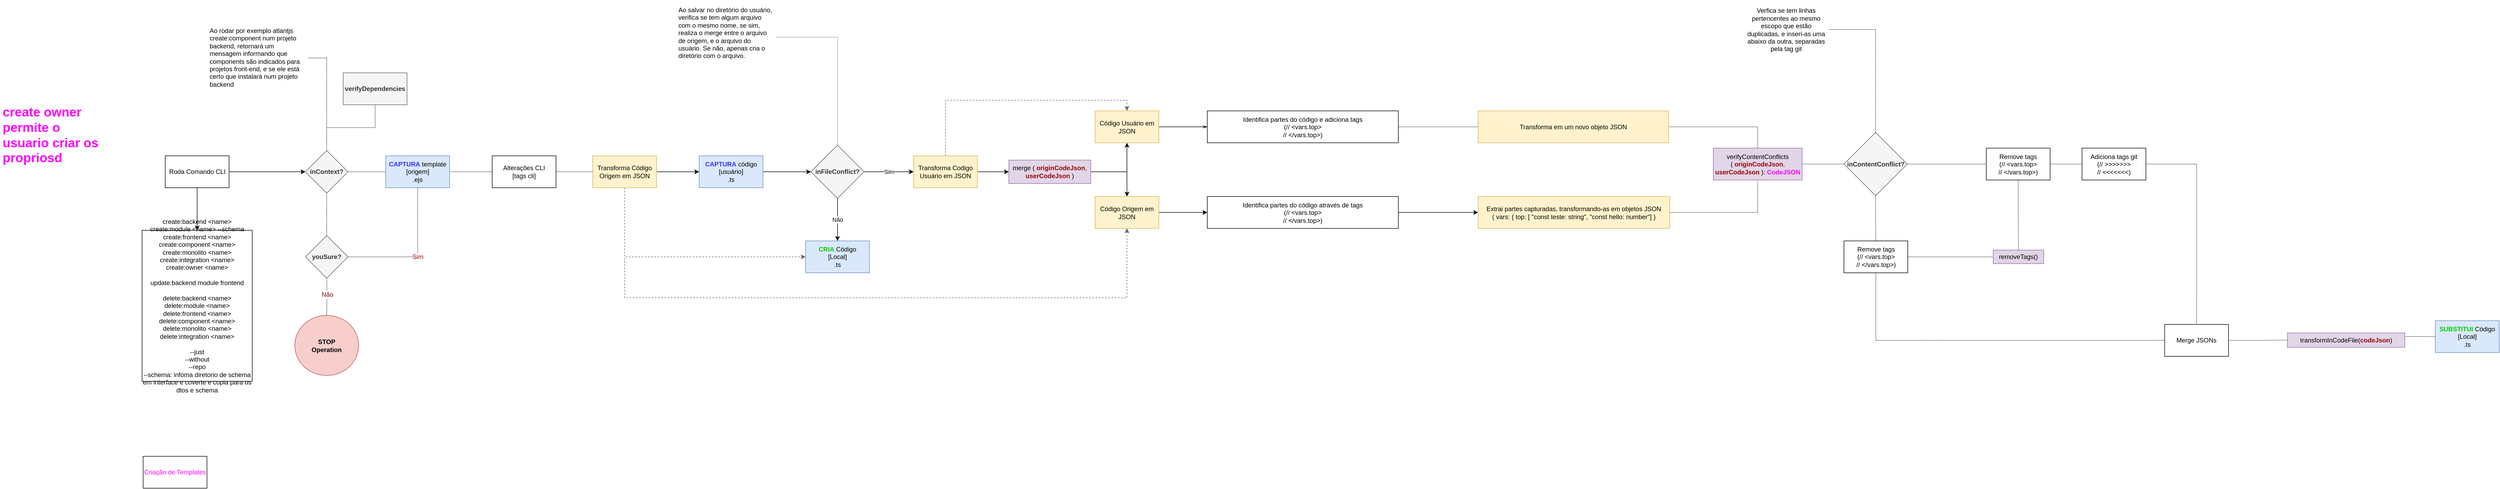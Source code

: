 <mxfile version="20.2.0" type="github">
  <diagram id="BnmF_AK0YvOshNtcrw-g" name="Página-1">
    <mxGraphModel dx="3195" dy="1173" grid="0" gridSize="10" guides="1" tooltips="1" connect="1" arrows="1" fold="1" page="0" pageScale="1" pageWidth="827" pageHeight="1169" math="0" shadow="0">
      <root>
        <mxCell id="0" />
        <mxCell id="1" parent="0" />
        <mxCell id="cyFt_1vXVeOcTQ0V9GpX-9" value="" style="edgeStyle=orthogonalEdgeStyle;rounded=0;orthogonalLoop=1;jettySize=auto;html=1;" edge="1" parent="1" source="cyFt_1vXVeOcTQ0V9GpX-1" target="cyFt_1vXVeOcTQ0V9GpX-8">
          <mxGeometry relative="1" as="geometry" />
        </mxCell>
        <mxCell id="cyFt_1vXVeOcTQ0V9GpX-63" style="edgeStyle=orthogonalEdgeStyle;rounded=0;orthogonalLoop=1;jettySize=auto;html=1;exitX=1;exitY=0.5;exitDx=0;exitDy=0;entryX=0.5;entryY=1;entryDx=0;entryDy=0;fontSize=10;startArrow=none;startFill=0;endArrow=classic;endFill=1;strokeWidth=1;" edge="1" parent="1" source="cyFt_1vXVeOcTQ0V9GpX-1" target="cyFt_1vXVeOcTQ0V9GpX-61">
          <mxGeometry relative="1" as="geometry" />
        </mxCell>
        <mxCell id="cyFt_1vXVeOcTQ0V9GpX-1" value="merge ( &lt;font color=&quot;#990000&quot;&gt;&lt;b&gt;originCodeJson&lt;/b&gt;, &lt;b&gt;userCodeJson&lt;/b&gt;&lt;/font&gt; )" style="rounded=0;whiteSpace=wrap;html=1;fillColor=#e1d5e7;strokeColor=#9673a6;" vertex="1" parent="1">
          <mxGeometry x="813" y="54" width="154" height="44" as="geometry" />
        </mxCell>
        <mxCell id="cyFt_1vXVeOcTQ0V9GpX-60" style="edgeStyle=orthogonalEdgeStyle;rounded=0;orthogonalLoop=1;jettySize=auto;html=1;exitX=1;exitY=0.5;exitDx=0;exitDy=0;fontSize=10;startArrow=none;startFill=0;endArrow=classic;endFill=1;strokeWidth=1;" edge="1" parent="1" source="cyFt_1vXVeOcTQ0V9GpX-2" target="cyFt_1vXVeOcTQ0V9GpX-1">
          <mxGeometry relative="1" as="geometry" />
        </mxCell>
        <mxCell id="cyFt_1vXVeOcTQ0V9GpX-65" style="edgeStyle=orthogonalEdgeStyle;rounded=0;orthogonalLoop=1;jettySize=auto;html=1;exitX=0.5;exitY=0;exitDx=0;exitDy=0;entryX=0.5;entryY=0;entryDx=0;entryDy=0;fontSize=10;startArrow=none;startFill=0;endArrow=classic;endFill=1;strokeWidth=1;dashed=1;fillColor=#f5f5f5;strokeColor=#666666;" edge="1" parent="1" source="cyFt_1vXVeOcTQ0V9GpX-2" target="cyFt_1vXVeOcTQ0V9GpX-61">
          <mxGeometry relative="1" as="geometry" />
        </mxCell>
        <mxCell id="cyFt_1vXVeOcTQ0V9GpX-2" value="Transforma Codigo Usuário em JSON&lt;br&gt;" style="whiteSpace=wrap;html=1;rounded=0;fillColor=#fff2cc;strokeColor=#d6b656;" vertex="1" parent="1">
          <mxGeometry x="634" y="46" width="120" height="60" as="geometry" />
        </mxCell>
        <mxCell id="cyFt_1vXVeOcTQ0V9GpX-62" value="" style="edgeStyle=orthogonalEdgeStyle;rounded=0;orthogonalLoop=1;jettySize=auto;html=1;fontSize=10;startArrow=openThin;startFill=0;endArrow=none;endFill=0;strokeWidth=1;" edge="1" parent="1" source="cyFt_1vXVeOcTQ0V9GpX-4" target="cyFt_1vXVeOcTQ0V9GpX-61">
          <mxGeometry relative="1" as="geometry" />
        </mxCell>
        <mxCell id="cyFt_1vXVeOcTQ0V9GpX-80" value="" style="edgeStyle=orthogonalEdgeStyle;rounded=0;orthogonalLoop=1;jettySize=auto;html=1;dashed=1;dashPattern=1 1;fontSize=12;fontColor=#000000;startArrow=none;startFill=0;endArrow=none;endFill=0;strokeWidth=1;" edge="1" parent="1" source="cyFt_1vXVeOcTQ0V9GpX-4" target="cyFt_1vXVeOcTQ0V9GpX-79">
          <mxGeometry relative="1" as="geometry" />
        </mxCell>
        <mxCell id="cyFt_1vXVeOcTQ0V9GpX-4" value="Identifica partes do código e adiciona tags&lt;br&gt;(// &amp;lt;vars.top&amp;gt;&lt;br&gt;// &amp;lt;/vars.top&amp;gt;)" style="whiteSpace=wrap;html=1;rounded=0;" vertex="1" parent="1">
          <mxGeometry x="1186" y="-38.5" width="359" height="60" as="geometry" />
        </mxCell>
        <mxCell id="cyFt_1vXVeOcTQ0V9GpX-11" value="" style="edgeStyle=orthogonalEdgeStyle;rounded=0;orthogonalLoop=1;jettySize=auto;html=1;strokeWidth=1;" edge="1" parent="1" source="cyFt_1vXVeOcTQ0V9GpX-8" target="cyFt_1vXVeOcTQ0V9GpX-10">
          <mxGeometry relative="1" as="geometry" />
        </mxCell>
        <mxCell id="cyFt_1vXVeOcTQ0V9GpX-8" value="Código Origem em JSON" style="whiteSpace=wrap;html=1;rounded=0;fillColor=#fff2cc;strokeColor=#d6b656;" vertex="1" parent="1">
          <mxGeometry x="975" y="122.5" width="120" height="60" as="geometry" />
        </mxCell>
        <mxCell id="cyFt_1vXVeOcTQ0V9GpX-13" value="" style="edgeStyle=orthogonalEdgeStyle;rounded=0;orthogonalLoop=1;jettySize=auto;html=1;strokeWidth=1;" edge="1" parent="1" source="cyFt_1vXVeOcTQ0V9GpX-10" target="cyFt_1vXVeOcTQ0V9GpX-12">
          <mxGeometry relative="1" as="geometry" />
        </mxCell>
        <mxCell id="cyFt_1vXVeOcTQ0V9GpX-10" value="Identifica partes do código através de tags &lt;br&gt;(// &amp;lt;vars.top&amp;gt;&lt;br&gt;// &amp;lt;/vars.top&amp;gt;)" style="whiteSpace=wrap;html=1;rounded=0;" vertex="1" parent="1">
          <mxGeometry x="1186" y="122.5" width="359" height="60" as="geometry" />
        </mxCell>
        <mxCell id="cyFt_1vXVeOcTQ0V9GpX-76" value="" style="edgeStyle=orthogonalEdgeStyle;rounded=0;orthogonalLoop=1;jettySize=auto;html=1;dashed=1;dashPattern=1 1;fontSize=12;fontColor=#00CC00;startArrow=none;startFill=0;endArrow=none;endFill=0;strokeWidth=1;" edge="1" parent="1" source="cyFt_1vXVeOcTQ0V9GpX-12" target="cyFt_1vXVeOcTQ0V9GpX-75">
          <mxGeometry relative="1" as="geometry" />
        </mxCell>
        <mxCell id="cyFt_1vXVeOcTQ0V9GpX-12" value="Extrai partes capturadas, transformando-as em objetos JSON&lt;br&gt;( vars: { top: [ &quot;const teste: string&quot;, &quot;const hello: number&quot;] }" style="whiteSpace=wrap;html=1;rounded=0;fillColor=#fff2cc;strokeColor=#d6b656;" vertex="1" parent="1">
          <mxGeometry x="1695" y="122.5" width="360" height="60" as="geometry" />
        </mxCell>
        <mxCell id="cyFt_1vXVeOcTQ0V9GpX-22" value="" style="edgeStyle=orthogonalEdgeStyle;rounded=0;orthogonalLoop=1;jettySize=auto;html=1;" edge="1" parent="1" source="cyFt_1vXVeOcTQ0V9GpX-17" target="cyFt_1vXVeOcTQ0V9GpX-21">
          <mxGeometry relative="1" as="geometry" />
        </mxCell>
        <mxCell id="cyFt_1vXVeOcTQ0V9GpX-55" style="edgeStyle=orthogonalEdgeStyle;rounded=0;orthogonalLoop=1;jettySize=auto;html=1;exitX=0.5;exitY=1;exitDx=0;exitDy=0;entryX=0;entryY=0.5;entryDx=0;entryDy=0;fontSize=12;startArrow=none;startFill=0;endArrow=classic;endFill=1;strokeWidth=1;dashed=1;fillColor=#f5f5f5;strokeColor=#666666;" edge="1" parent="1" source="cyFt_1vXVeOcTQ0V9GpX-17" target="cyFt_1vXVeOcTQ0V9GpX-25">
          <mxGeometry relative="1" as="geometry" />
        </mxCell>
        <mxCell id="cyFt_1vXVeOcTQ0V9GpX-64" style="edgeStyle=orthogonalEdgeStyle;rounded=0;orthogonalLoop=1;jettySize=auto;html=1;exitX=0.5;exitY=1;exitDx=0;exitDy=0;entryX=0.5;entryY=1;entryDx=0;entryDy=0;fontSize=10;startArrow=none;startFill=0;endArrow=classic;endFill=1;strokeWidth=1;dashed=1;fillColor=#f5f5f5;strokeColor=#666666;" edge="1" parent="1" source="cyFt_1vXVeOcTQ0V9GpX-17" target="cyFt_1vXVeOcTQ0V9GpX-8">
          <mxGeometry relative="1" as="geometry">
            <Array as="points">
              <mxPoint x="91" y="313" />
              <mxPoint x="1035" y="313" />
            </Array>
          </mxGeometry>
        </mxCell>
        <mxCell id="cyFt_1vXVeOcTQ0V9GpX-17" value="Transforma Código Origem em JSON" style="whiteSpace=wrap;html=1;rounded=0;fillColor=#fff2cc;strokeColor=#d6b656;" vertex="1" parent="1">
          <mxGeometry x="31" y="46" width="120" height="60" as="geometry" />
        </mxCell>
        <mxCell id="cyFt_1vXVeOcTQ0V9GpX-24" value="" style="edgeStyle=orthogonalEdgeStyle;rounded=0;orthogonalLoop=1;jettySize=auto;html=1;" edge="1" parent="1" source="cyFt_1vXVeOcTQ0V9GpX-21" target="cyFt_1vXVeOcTQ0V9GpX-23">
          <mxGeometry relative="1" as="geometry" />
        </mxCell>
        <mxCell id="cyFt_1vXVeOcTQ0V9GpX-21" value="&lt;b&gt;&lt;font color=&quot;#3333ff&quot;&gt;CAPTURA&lt;/font&gt;&lt;/b&gt; código&lt;br&gt;[usuário]&lt;br&gt;.ts" style="whiteSpace=wrap;html=1;rounded=0;fillColor=#dae8fc;strokeColor=#6c8ebf;" vertex="1" parent="1">
          <mxGeometry x="231" y="46" width="120" height="60" as="geometry" />
        </mxCell>
        <mxCell id="cyFt_1vXVeOcTQ0V9GpX-26" value="Não" style="edgeStyle=orthogonalEdgeStyle;rounded=0;orthogonalLoop=1;jettySize=auto;html=1;" edge="1" parent="1" source="cyFt_1vXVeOcTQ0V9GpX-23" target="cyFt_1vXVeOcTQ0V9GpX-25">
          <mxGeometry relative="1" as="geometry" />
        </mxCell>
        <mxCell id="cyFt_1vXVeOcTQ0V9GpX-28" value="Sim" style="edgeStyle=orthogonalEdgeStyle;rounded=0;orthogonalLoop=1;jettySize=auto;html=1;" edge="1" parent="1" source="cyFt_1vXVeOcTQ0V9GpX-23" target="cyFt_1vXVeOcTQ0V9GpX-2">
          <mxGeometry relative="1" as="geometry">
            <mxPoint x="591" y="76" as="targetPoint" />
          </mxGeometry>
        </mxCell>
        <mxCell id="cyFt_1vXVeOcTQ0V9GpX-23" value="inFileConflict?" style="rhombus;whiteSpace=wrap;html=1;rounded=0;fillColor=#f5f5f5;fontColor=#333333;strokeColor=#666666;fontStyle=1" vertex="1" parent="1">
          <mxGeometry x="441" y="26" width="100" height="100" as="geometry" />
        </mxCell>
        <mxCell id="cyFt_1vXVeOcTQ0V9GpX-25" value="&lt;b&gt;&lt;font color=&quot;#00cc00&quot;&gt;CRIA&lt;/font&gt;&lt;/b&gt; Código&lt;br&gt;[Local]&lt;br&gt;.ts" style="whiteSpace=wrap;html=1;rounded=0;fillColor=#dae8fc;strokeColor=#6c8ebf;fontStyle=0" vertex="1" parent="1">
          <mxGeometry x="431" y="206" width="120" height="60" as="geometry" />
        </mxCell>
        <mxCell id="cyFt_1vXVeOcTQ0V9GpX-117" style="edgeStyle=orthogonalEdgeStyle;rounded=0;orthogonalLoop=1;jettySize=auto;html=1;exitX=1;exitY=0.25;exitDx=0;exitDy=0;dashed=1;dashPattern=1 1;fontSize=12;fontColor=#FF00FF;startArrow=none;startFill=0;endArrow=none;endFill=0;strokeWidth=1;" edge="1" parent="1" source="cyFt_1vXVeOcTQ0V9GpX-36" target="cyFt_1vXVeOcTQ0V9GpX-105">
          <mxGeometry relative="1" as="geometry" />
        </mxCell>
        <mxCell id="cyFt_1vXVeOcTQ0V9GpX-36" value="transformInCodeFile(&lt;b&gt;&lt;font color=&quot;#990000&quot;&gt;codeJson&lt;/font&gt;&lt;/b&gt;)" style="whiteSpace=wrap;html=1;rounded=0;fillColor=#e1d5e7;strokeColor=#9673a6;fontStyle=0" vertex="1" parent="1">
          <mxGeometry x="3216" y="379" width="220.5" height="27" as="geometry" />
        </mxCell>
        <mxCell id="cyFt_1vXVeOcTQ0V9GpX-41" style="edgeStyle=orthogonalEdgeStyle;rounded=0;orthogonalLoop=1;jettySize=auto;html=1;exitX=1;exitY=0.5;exitDx=0;exitDy=0;dashed=1;startArrow=none;startFill=0;endArrow=none;endFill=0;strokeWidth=1;dashPattern=1 2;" edge="1" parent="1" source="cyFt_1vXVeOcTQ0V9GpX-40" target="cyFt_1vXVeOcTQ0V9GpX-23">
          <mxGeometry relative="1" as="geometry" />
        </mxCell>
        <mxCell id="cyFt_1vXVeOcTQ0V9GpX-40" value="&lt;p style=&quot;line-height: 1.2;&quot;&gt;&lt;/p&gt;&lt;p&gt;&lt;span style=&quot;background-color: initial; font-weight: normal; line-height: 1;&quot;&gt;&lt;font style=&quot;font-size: 12px;&quot;&gt;Ao salvar no diretório do usuário, verifica se tem algum arquivo com o mesmo nome, se sim, realiza o merge entre o arquivo de origem, e o arquivo do usuário. Se não, apenas cria o diretório com o arquivo.&lt;/font&gt;&lt;/span&gt;&lt;/p&gt;&lt;p&gt;&lt;/p&gt;" style="text;html=1;strokeColor=none;fillColor=none;spacing=5;spacingTop=-20;whiteSpace=wrap;overflow=hidden;rounded=0;align=left;" vertex="1" parent="1">
          <mxGeometry x="187" y="-237" width="190" height="120" as="geometry" />
        </mxCell>
        <mxCell id="cyFt_1vXVeOcTQ0V9GpX-44" value="" style="edgeStyle=orthogonalEdgeStyle;rounded=0;orthogonalLoop=1;jettySize=auto;html=1;fontSize=12;startArrow=none;startFill=0;endArrow=classic;endFill=1;strokeWidth=1;" edge="1" parent="1" source="cyFt_1vXVeOcTQ0V9GpX-42" target="cyFt_1vXVeOcTQ0V9GpX-43">
          <mxGeometry relative="1" as="geometry" />
        </mxCell>
        <mxCell id="cyFt_1vXVeOcTQ0V9GpX-59" value="" style="edgeStyle=orthogonalEdgeStyle;rounded=0;orthogonalLoop=1;jettySize=auto;html=1;fontSize=10;startArrow=none;startFill=0;endArrow=classic;endFill=1;strokeWidth=1;" edge="1" parent="1" source="cyFt_1vXVeOcTQ0V9GpX-42" target="cyFt_1vXVeOcTQ0V9GpX-58">
          <mxGeometry relative="1" as="geometry" />
        </mxCell>
        <mxCell id="cyFt_1vXVeOcTQ0V9GpX-42" value="Roda Comando CLI" style="whiteSpace=wrap;html=1;fontSize=12;" vertex="1" parent="1">
          <mxGeometry x="-772.5" y="46" width="120" height="60" as="geometry" />
        </mxCell>
        <mxCell id="cyFt_1vXVeOcTQ0V9GpX-98" value="" style="edgeStyle=orthogonalEdgeStyle;rounded=0;orthogonalLoop=1;jettySize=auto;html=1;dashed=1;dashPattern=1 1;fontSize=12;fontColor=#990000;startArrow=none;startFill=0;endArrow=none;endFill=0;strokeWidth=1;" edge="1" parent="1" source="cyFt_1vXVeOcTQ0V9GpX-43" target="cyFt_1vXVeOcTQ0V9GpX-97">
          <mxGeometry relative="1" as="geometry" />
        </mxCell>
        <mxCell id="cyFt_1vXVeOcTQ0V9GpX-100" style="edgeStyle=orthogonalEdgeStyle;rounded=0;orthogonalLoop=1;jettySize=auto;html=1;exitX=1;exitY=0.5;exitDx=0;exitDy=0;dashed=1;dashPattern=1 1;fontSize=12;fontColor=#990000;startArrow=none;startFill=0;endArrow=none;endFill=0;strokeWidth=1;" edge="1" parent="1" source="cyFt_1vXVeOcTQ0V9GpX-43" target="cyFt_1vXVeOcTQ0V9GpX-50">
          <mxGeometry relative="1" as="geometry" />
        </mxCell>
        <mxCell id="cyFt_1vXVeOcTQ0V9GpX-121" value="" style="edgeStyle=orthogonalEdgeStyle;rounded=0;orthogonalLoop=1;jettySize=auto;html=1;dashed=1;dashPattern=1 1;fontSize=12;fontColor=#FF00FF;startArrow=none;startFill=0;endArrow=none;endFill=0;strokeWidth=1;" edge="1" parent="1" source="cyFt_1vXVeOcTQ0V9GpX-43" target="cyFt_1vXVeOcTQ0V9GpX-120">
          <mxGeometry relative="1" as="geometry" />
        </mxCell>
        <mxCell id="cyFt_1vXVeOcTQ0V9GpX-43" value="inContext?" style="rhombus;whiteSpace=wrap;html=1;fillColor=#f5f5f5;fontColor=#333333;strokeColor=#666666;fontStyle=1" vertex="1" parent="1">
          <mxGeometry x="-509" y="36" width="80" height="80" as="geometry" />
        </mxCell>
        <mxCell id="cyFt_1vXVeOcTQ0V9GpX-46" style="edgeStyle=orthogonalEdgeStyle;rounded=0;orthogonalLoop=1;jettySize=auto;html=1;exitX=1;exitY=0.5;exitDx=0;exitDy=0;dashed=1;fontSize=12;startArrow=none;startFill=0;endArrow=none;endFill=0;strokeWidth=1;dashPattern=1 1;" edge="1" parent="1" source="cyFt_1vXVeOcTQ0V9GpX-45" target="cyFt_1vXVeOcTQ0V9GpX-43">
          <mxGeometry relative="1" as="geometry" />
        </mxCell>
        <mxCell id="cyFt_1vXVeOcTQ0V9GpX-45" value="&lt;p style=&quot;line-height: 1.2;&quot;&gt;&lt;/p&gt;&lt;p&gt;&lt;span style=&quot;background-color: initial; font-weight: normal; line-height: 1;&quot;&gt;&lt;font style=&quot;font-size: 12px;&quot;&gt;Ao rodar por exemplo atlantjs create:component num projeto backend, retornará um mensagem informando que components são indicados para projetos front-end, e se ele está certo que instalará num projeto backend&lt;/font&gt;&lt;/span&gt;&lt;/p&gt;&lt;p&gt;&lt;/p&gt;" style="text;html=1;strokeColor=none;fillColor=none;spacing=5;spacingTop=-20;whiteSpace=wrap;overflow=hidden;rounded=0;align=left;" vertex="1" parent="1">
          <mxGeometry x="-694" y="-198" width="190" height="120" as="geometry" />
        </mxCell>
        <mxCell id="cyFt_1vXVeOcTQ0V9GpX-96" value="Não" style="edgeStyle=orthogonalEdgeStyle;rounded=0;orthogonalLoop=1;jettySize=auto;html=1;dashed=1;dashPattern=1 1;fontSize=12;fontColor=#990000;startArrow=none;startFill=0;endArrow=none;endFill=0;strokeWidth=1;" edge="1" parent="1" target="cyFt_1vXVeOcTQ0V9GpX-95">
          <mxGeometry relative="1" as="geometry">
            <mxPoint x="-469" y="266" as="sourcePoint" />
          </mxGeometry>
        </mxCell>
        <mxCell id="cyFt_1vXVeOcTQ0V9GpX-102" value="" style="edgeStyle=orthogonalEdgeStyle;rounded=0;orthogonalLoop=1;jettySize=auto;html=1;dashed=1;dashPattern=1 1;fontSize=12;fontColor=#990000;startArrow=none;startFill=0;endArrow=none;endFill=0;strokeWidth=1;" edge="1" parent="1" source="cyFt_1vXVeOcTQ0V9GpX-50" target="cyFt_1vXVeOcTQ0V9GpX-101">
          <mxGeometry relative="1" as="geometry" />
        </mxCell>
        <mxCell id="cyFt_1vXVeOcTQ0V9GpX-50" value="&lt;font color=&quot;#3333ff&quot;&gt;&lt;b&gt;CAPTURA&lt;/b&gt;&lt;/font&gt; template&lt;br&gt;[origem]&lt;br&gt;.ejs" style="whiteSpace=wrap;html=1;fillColor=#dae8fc;strokeColor=#6c8ebf;rounded=0;" vertex="1" parent="1">
          <mxGeometry x="-358" y="46" width="120" height="60" as="geometry" />
        </mxCell>
        <mxCell id="cyFt_1vXVeOcTQ0V9GpX-58" value="create:backend &amp;lt;name&amp;gt;&lt;br&gt;create:module &amp;lt;name&amp;gt; --schema&lt;br&gt;create:frontend &amp;lt;name&amp;gt;&lt;br&gt;create:component &amp;lt;name&amp;gt;&lt;br&gt;create:monolito &amp;lt;name&amp;gt;&lt;br&gt;create:integration &amp;lt;name&amp;gt;&lt;br&gt;create:owner &amp;lt;name&amp;gt;&lt;br&gt;&lt;br&gt;update:backend module frontend&lt;br&gt;&lt;br&gt;delete:backend &amp;lt;name&amp;gt;&lt;br&gt;delete:module &amp;lt;name&amp;gt;&lt;br&gt;delete:frontend &amp;lt;name&amp;gt;&lt;br&gt;delete:component &amp;lt;name&amp;gt;&lt;br&gt;delete:monolito &amp;lt;name&amp;gt;&lt;br&gt;delete:integration &amp;lt;name&amp;gt;&lt;br&gt;&lt;br&gt;--just&lt;br&gt;--without&lt;br&gt;--repo&lt;br&gt;--schema: infoma diretorio de schema em interface e coverte e copia para os dtos e schema" style="whiteSpace=wrap;html=1;" vertex="1" parent="1">
          <mxGeometry x="-816" y="186" width="207" height="284" as="geometry" />
        </mxCell>
        <mxCell id="cyFt_1vXVeOcTQ0V9GpX-61" value="Código Usuário em JSON" style="whiteSpace=wrap;html=1;rounded=0;fillColor=#fff2cc;strokeColor=#d6b656;" vertex="1" parent="1">
          <mxGeometry x="975" y="-38.5" width="120" height="60" as="geometry" />
        </mxCell>
        <mxCell id="cyFt_1vXVeOcTQ0V9GpX-84" value="" style="edgeStyle=orthogonalEdgeStyle;rounded=0;orthogonalLoop=1;jettySize=auto;html=1;dashed=1;dashPattern=1 1;fontSize=12;fontColor=#000000;startArrow=none;startFill=0;endArrow=none;endFill=0;strokeWidth=1;" edge="1" parent="1" source="cyFt_1vXVeOcTQ0V9GpX-66" target="cyFt_1vXVeOcTQ0V9GpX-83">
          <mxGeometry relative="1" as="geometry" />
        </mxCell>
        <mxCell id="cyFt_1vXVeOcTQ0V9GpX-88" value="" style="edgeStyle=orthogonalEdgeStyle;rounded=0;orthogonalLoop=1;jettySize=auto;html=1;dashed=1;dashPattern=1 1;fontSize=12;fontColor=#000000;startArrow=none;startFill=0;endArrow=none;endFill=0;strokeWidth=1;" edge="1" parent="1" source="cyFt_1vXVeOcTQ0V9GpX-66" target="cyFt_1vXVeOcTQ0V9GpX-87">
          <mxGeometry relative="1" as="geometry" />
        </mxCell>
        <mxCell id="cyFt_1vXVeOcTQ0V9GpX-66" value="inContentConflict?" style="rhombus;whiteSpace=wrap;html=1;rounded=0;fillColor=#f5f5f5;fontColor=#333333;strokeColor=#666666;fontStyle=1" vertex="1" parent="1">
          <mxGeometry x="2382.5" y="2" width="119" height="119" as="geometry" />
        </mxCell>
        <mxCell id="cyFt_1vXVeOcTQ0V9GpX-115" style="edgeStyle=orthogonalEdgeStyle;rounded=0;orthogonalLoop=1;jettySize=auto;html=1;exitX=1;exitY=0.5;exitDx=0;exitDy=0;entryX=0.5;entryY=0;entryDx=0;entryDy=0;dashed=1;dashPattern=1 1;fontSize=12;fontColor=#FF00FF;startArrow=none;startFill=0;endArrow=none;endFill=0;strokeWidth=1;" edge="1" parent="1" source="cyFt_1vXVeOcTQ0V9GpX-70" target="cyFt_1vXVeOcTQ0V9GpX-111">
          <mxGeometry relative="1" as="geometry" />
        </mxCell>
        <mxCell id="cyFt_1vXVeOcTQ0V9GpX-70" value="Adiciona tags git&lt;br&gt;(// &amp;gt;&amp;gt;&amp;gt;&amp;gt;&amp;gt;&amp;gt;&amp;gt;&lt;br&gt;// &amp;lt;&amp;lt;&amp;lt;&amp;lt;&amp;lt;&amp;lt;&amp;lt;)" style="whiteSpace=wrap;html=1;rounded=0;" vertex="1" parent="1">
          <mxGeometry x="2830" y="31.5" width="120" height="60" as="geometry" />
        </mxCell>
        <mxCell id="cyFt_1vXVeOcTQ0V9GpX-74" style="edgeStyle=orthogonalEdgeStyle;rounded=0;orthogonalLoop=1;jettySize=auto;html=1;exitX=1;exitY=0.5;exitDx=0;exitDy=0;fontSize=10;fontColor=#00CC00;startArrow=none;startFill=0;endArrow=none;endFill=0;strokeWidth=1;dashed=1;dashPattern=1 1;" edge="1" parent="1" source="cyFt_1vXVeOcTQ0V9GpX-73" target="cyFt_1vXVeOcTQ0V9GpX-66">
          <mxGeometry relative="1" as="geometry" />
        </mxCell>
        <mxCell id="cyFt_1vXVeOcTQ0V9GpX-73" value="Verfica se tem linhas pertencentes ao mesmo escopo que estão duplicadas, e inseri-as uma abaixo da outra, separadas pela tag git" style="text;html=1;align=center;verticalAlign=middle;whiteSpace=wrap;rounded=0;fontSize=12;" vertex="1" parent="1">
          <mxGeometry x="2194" y="-226" width="160" height="69" as="geometry" />
        </mxCell>
        <mxCell id="cyFt_1vXVeOcTQ0V9GpX-93" style="edgeStyle=orthogonalEdgeStyle;rounded=0;orthogonalLoop=1;jettySize=auto;html=1;exitX=1;exitY=0.5;exitDx=0;exitDy=0;dashed=1;dashPattern=1 1;fontSize=12;fontColor=#990000;startArrow=none;startFill=0;endArrow=none;endFill=0;strokeWidth=1;" edge="1" parent="1" source="cyFt_1vXVeOcTQ0V9GpX-75" target="cyFt_1vXVeOcTQ0V9GpX-66">
          <mxGeometry relative="1" as="geometry" />
        </mxCell>
        <mxCell id="cyFt_1vXVeOcTQ0V9GpX-75" value="verifyContentConflicts &lt;br&gt;( &lt;font color=&quot;#990000&quot;&gt;&lt;b&gt;originCodeJson&lt;/b&gt;, &lt;font style=&quot;font-weight: bold;&quot;&gt;userCodeJson&lt;/font&gt;&lt;/font&gt;&lt;font style=&quot;font-weight: bold;&quot; color=&quot;#ffb570&quot;&gt; &lt;/font&gt;): &lt;font color=&quot;#ff00ff&quot;&gt;&lt;b&gt;CodeJSON&lt;/b&gt;&lt;/font&gt;" style="whiteSpace=wrap;html=1;rounded=0;fillColor=#e1d5e7;strokeColor=#9673a6;" vertex="1" parent="1">
          <mxGeometry x="2137" y="31.5" width="167" height="60" as="geometry" />
        </mxCell>
        <mxCell id="cyFt_1vXVeOcTQ0V9GpX-81" style="edgeStyle=orthogonalEdgeStyle;rounded=0;orthogonalLoop=1;jettySize=auto;html=1;exitX=1;exitY=0.5;exitDx=0;exitDy=0;entryX=0.5;entryY=0;entryDx=0;entryDy=0;dashed=1;dashPattern=1 1;fontSize=12;fontColor=#000000;startArrow=none;startFill=0;endArrow=none;endFill=0;strokeWidth=1;" edge="1" parent="1" source="cyFt_1vXVeOcTQ0V9GpX-79" target="cyFt_1vXVeOcTQ0V9GpX-75">
          <mxGeometry relative="1" as="geometry" />
        </mxCell>
        <mxCell id="cyFt_1vXVeOcTQ0V9GpX-79" value="Transforma em um novo objeto JSON" style="whiteSpace=wrap;html=1;rounded=0;fillColor=#fff2cc;strokeColor=#d6b656;" vertex="1" parent="1">
          <mxGeometry x="1695" y="-38.5" width="358" height="60" as="geometry" />
        </mxCell>
        <mxCell id="cyFt_1vXVeOcTQ0V9GpX-85" style="edgeStyle=orthogonalEdgeStyle;rounded=0;orthogonalLoop=1;jettySize=auto;html=1;exitX=1;exitY=0.5;exitDx=0;exitDy=0;entryX=0;entryY=0.5;entryDx=0;entryDy=0;dashed=1;dashPattern=1 1;fontSize=12;fontColor=#000000;startArrow=none;startFill=0;endArrow=none;endFill=0;strokeWidth=1;" edge="1" parent="1" source="cyFt_1vXVeOcTQ0V9GpX-83" target="cyFt_1vXVeOcTQ0V9GpX-70">
          <mxGeometry relative="1" as="geometry" />
        </mxCell>
        <mxCell id="cyFt_1vXVeOcTQ0V9GpX-91" value="" style="edgeStyle=orthogonalEdgeStyle;rounded=0;orthogonalLoop=1;jettySize=auto;html=1;dashed=1;dashPattern=1 1;fontSize=12;fontColor=#000000;startArrow=none;startFill=0;endArrow=none;endFill=0;strokeWidth=1;" edge="1" parent="1" source="cyFt_1vXVeOcTQ0V9GpX-83" target="cyFt_1vXVeOcTQ0V9GpX-90">
          <mxGeometry relative="1" as="geometry" />
        </mxCell>
        <mxCell id="cyFt_1vXVeOcTQ0V9GpX-83" value="Remove tags&lt;br&gt;(// &amp;lt;vars.top&amp;gt;&lt;br&gt;// &amp;lt;/vars.top&amp;gt;)" style="whiteSpace=wrap;html=1;rounded=0;" vertex="1" parent="1">
          <mxGeometry x="2650" y="31.5" width="120" height="60" as="geometry" />
        </mxCell>
        <mxCell id="cyFt_1vXVeOcTQ0V9GpX-92" style="edgeStyle=orthogonalEdgeStyle;rounded=0;orthogonalLoop=1;jettySize=auto;html=1;exitX=1;exitY=0.5;exitDx=0;exitDy=0;dashed=1;dashPattern=1 1;fontSize=12;fontColor=#000000;startArrow=none;startFill=0;endArrow=none;endFill=0;strokeWidth=1;" edge="1" parent="1" source="cyFt_1vXVeOcTQ0V9GpX-87" target="cyFt_1vXVeOcTQ0V9GpX-90">
          <mxGeometry relative="1" as="geometry" />
        </mxCell>
        <mxCell id="cyFt_1vXVeOcTQ0V9GpX-114" style="edgeStyle=orthogonalEdgeStyle;rounded=0;orthogonalLoop=1;jettySize=auto;html=1;exitX=0.5;exitY=1;exitDx=0;exitDy=0;entryX=0;entryY=0.5;entryDx=0;entryDy=0;dashed=1;dashPattern=1 1;fontSize=12;fontColor=#FF00FF;startArrow=none;startFill=0;endArrow=none;endFill=0;strokeWidth=1;" edge="1" parent="1" source="cyFt_1vXVeOcTQ0V9GpX-87" target="cyFt_1vXVeOcTQ0V9GpX-111">
          <mxGeometry relative="1" as="geometry" />
        </mxCell>
        <mxCell id="cyFt_1vXVeOcTQ0V9GpX-87" value="Remove tags&lt;br&gt;(// &amp;lt;vars.top&amp;gt;&lt;br&gt;// &amp;lt;/vars.top&amp;gt;)" style="whiteSpace=wrap;html=1;rounded=0;" vertex="1" parent="1">
          <mxGeometry x="2382.5" y="206" width="120" height="60" as="geometry" />
        </mxCell>
        <mxCell id="cyFt_1vXVeOcTQ0V9GpX-90" value="removeTags()" style="whiteSpace=wrap;html=1;rounded=0;fillColor=#e1d5e7;strokeColor=#9673a6;" vertex="1" parent="1">
          <mxGeometry x="2663" y="223.25" width="95" height="25.5" as="geometry" />
        </mxCell>
        <mxCell id="cyFt_1vXVeOcTQ0V9GpX-95" value="STOP &lt;br&gt;Operation" style="ellipse;whiteSpace=wrap;html=1;fontStyle=1;fillColor=#f8cecc;strokeColor=#b85450;" vertex="1" parent="1">
          <mxGeometry x="-529" y="346" width="120" height="113" as="geometry" />
        </mxCell>
        <mxCell id="cyFt_1vXVeOcTQ0V9GpX-104" value="Sim" style="edgeStyle=orthogonalEdgeStyle;rounded=0;orthogonalLoop=1;jettySize=auto;html=1;exitX=1;exitY=0.5;exitDx=0;exitDy=0;entryX=0.5;entryY=1;entryDx=0;entryDy=0;dashed=1;dashPattern=1 1;fontSize=12;fontColor=#990000;startArrow=none;startFill=0;endArrow=none;endFill=0;strokeWidth=1;" edge="1" parent="1" source="cyFt_1vXVeOcTQ0V9GpX-97" target="cyFt_1vXVeOcTQ0V9GpX-50">
          <mxGeometry relative="1" as="geometry" />
        </mxCell>
        <mxCell id="cyFt_1vXVeOcTQ0V9GpX-97" value="youSure?" style="rhombus;whiteSpace=wrap;html=1;fillColor=#f5f5f5;strokeColor=#666666;fontColor=#333333;fontStyle=1;" vertex="1" parent="1">
          <mxGeometry x="-509" y="196" width="80" height="80" as="geometry" />
        </mxCell>
        <mxCell id="cyFt_1vXVeOcTQ0V9GpX-103" style="edgeStyle=orthogonalEdgeStyle;rounded=0;orthogonalLoop=1;jettySize=auto;html=1;exitX=1;exitY=0.5;exitDx=0;exitDy=0;dashed=1;dashPattern=1 1;fontSize=12;fontColor=#990000;startArrow=none;startFill=0;endArrow=none;endFill=0;strokeWidth=1;" edge="1" parent="1" source="cyFt_1vXVeOcTQ0V9GpX-101" target="cyFt_1vXVeOcTQ0V9GpX-17">
          <mxGeometry relative="1" as="geometry" />
        </mxCell>
        <mxCell id="cyFt_1vXVeOcTQ0V9GpX-101" value="Alterações CLI&lt;br&gt;[tags cli]" style="whiteSpace=wrap;html=1;rounded=0;" vertex="1" parent="1">
          <mxGeometry x="-158" y="46" width="120" height="60" as="geometry" />
        </mxCell>
        <mxCell id="cyFt_1vXVeOcTQ0V9GpX-105" value="&lt;font color=&quot;#00cc00&quot;&gt;&lt;b&gt;SUBSTITUI&lt;/b&gt;&lt;/font&gt;&amp;nbsp;Código&lt;br&gt;[Local]&lt;br&gt;.ts" style="whiteSpace=wrap;html=1;fillColor=#dae8fc;strokeColor=#6c8ebf;rounded=0;fontStyle=0;" vertex="1" parent="1">
          <mxGeometry x="3494" y="356" width="120" height="60" as="geometry" />
        </mxCell>
        <mxCell id="cyFt_1vXVeOcTQ0V9GpX-116" style="edgeStyle=orthogonalEdgeStyle;rounded=0;orthogonalLoop=1;jettySize=auto;html=1;exitX=1;exitY=0.5;exitDx=0;exitDy=0;dashed=1;dashPattern=1 1;fontSize=12;fontColor=#FF00FF;startArrow=none;startFill=0;endArrow=none;endFill=0;strokeWidth=1;" edge="1" parent="1" source="cyFt_1vXVeOcTQ0V9GpX-111" target="cyFt_1vXVeOcTQ0V9GpX-36">
          <mxGeometry relative="1" as="geometry" />
        </mxCell>
        <mxCell id="cyFt_1vXVeOcTQ0V9GpX-111" value="Merge JSONs" style="whiteSpace=wrap;html=1;rounded=0;" vertex="1" parent="1">
          <mxGeometry x="2985.25" y="363" width="120" height="60" as="geometry" />
        </mxCell>
        <mxCell id="cyFt_1vXVeOcTQ0V9GpX-118" value="Criação de Templates" style="rounded=0;whiteSpace=wrap;html=1;fontSize=12;fontColor=#FF00FF;" vertex="1" parent="1">
          <mxGeometry x="-814" y="611" width="120" height="60" as="geometry" />
        </mxCell>
        <mxCell id="cyFt_1vXVeOcTQ0V9GpX-119" value="&lt;h1&gt;create owner permite o usuario criar os propriosd templates dentro da pasta global .dev ou na pasta .dev dentro do projeto&lt;/h1&gt;" style="text;html=1;strokeColor=none;fillColor=none;spacing=5;spacingTop=-20;whiteSpace=wrap;overflow=hidden;rounded=0;fontSize=12;fontColor=#FF00FF;" vertex="1" parent="1">
          <mxGeometry x="-1083" y="-56" width="190" height="120" as="geometry" />
        </mxCell>
        <mxCell id="cyFt_1vXVeOcTQ0V9GpX-120" value="verifyDependencies" style="whiteSpace=wrap;html=1;fillColor=#f5f5f5;strokeColor=#666666;fontColor=#333333;fontStyle=1;" vertex="1" parent="1">
          <mxGeometry x="-438" y="-110" width="120" height="60" as="geometry" />
        </mxCell>
      </root>
    </mxGraphModel>
  </diagram>
</mxfile>
